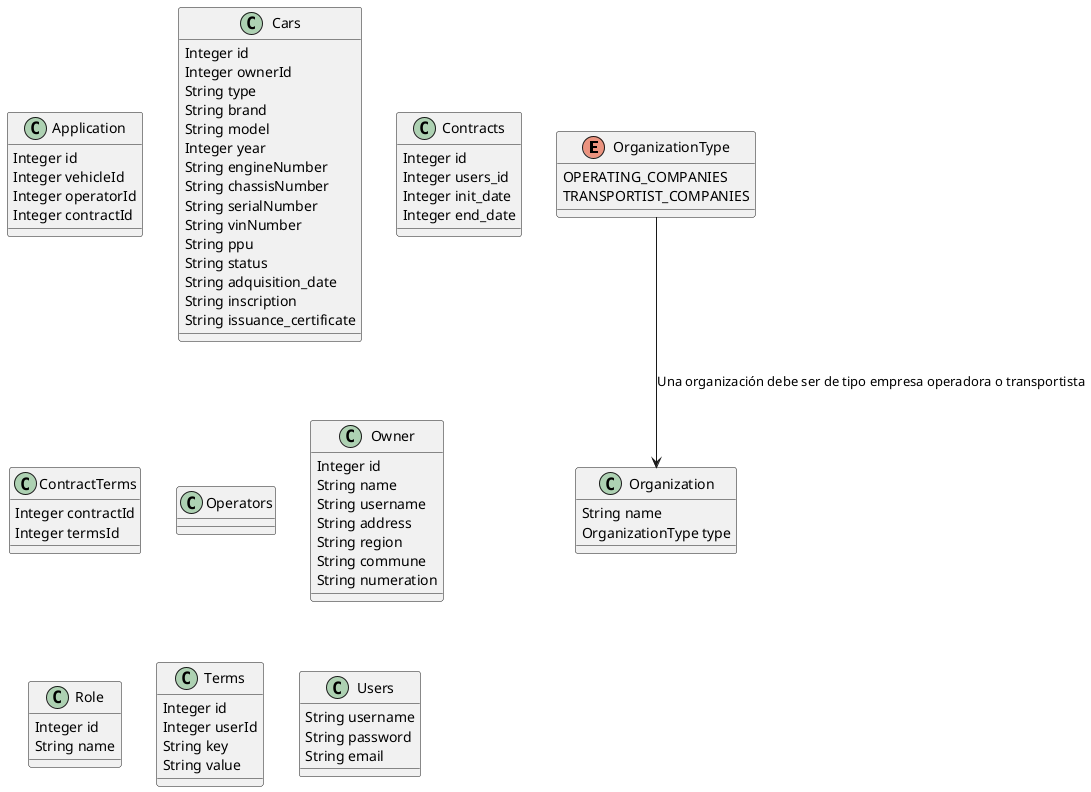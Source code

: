 @startuml classes
    enum OrganizationType {
        OPERATING_COMPANIES
        TRANSPORTIST_COMPANIES
    }
    
    class Application {
        Integer id
        Integer vehicleId
        Integer operatorId
        Integer contractId
    }

    class Cars {
        Integer id
        Integer ownerId
        String type
        String brand
        String model
        Integer year
        String engineNumber
        String chassisNumber
        String serialNumber
        String vinNumber
        String ppu
        String status
        String adquisition_date
        String inscription
        String issuance_certificate
    }

    class Contracts {
        Integer id
        Integer users_id
        Integer init_date
        Integer end_date
    }

    class ContractTerms {
        Integer contractId
        Integer termsId
    }
    
    class Operators {}

    class Organization { 
        String name
        OrganizationType type
    }
    
    OrganizationType --> Organization : Una organización debe ser de tipo empresa operadora o transportista

    class Owner {
        Integer id
        String name
        String username
        String address
        String region
        String commune
        String numeration
    }

    class Role {
        Integer id
        String name
    }

    class Terms {
        Integer id
        Integer userId
        String key
        String value
    }

    class Users {
        String username
        String password
        String email
    }
@enduml